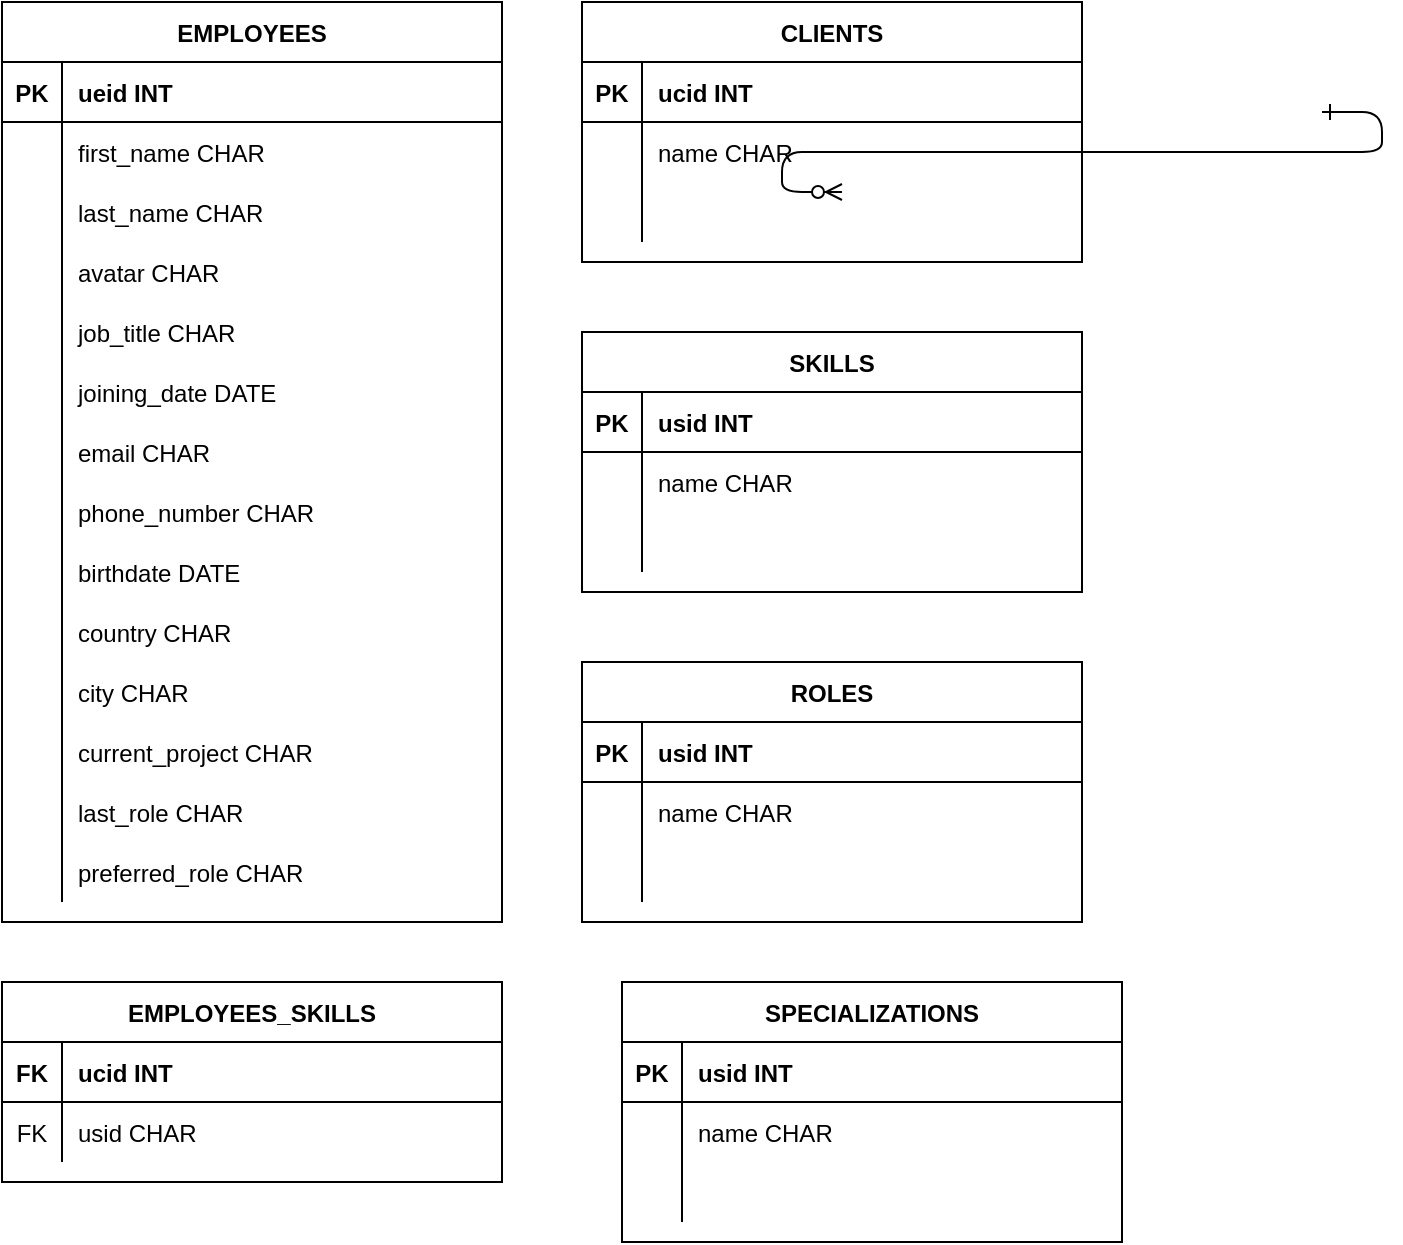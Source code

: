 <mxfile version="20.8.20" type="device"><diagram id="R2lEEEUBdFMjLlhIrx00" name="Page-1"><mxGraphModel dx="855" dy="768" grid="1" gridSize="10" guides="1" tooltips="1" connect="1" arrows="1" fold="1" page="1" pageScale="1" pageWidth="850" pageHeight="1100" math="0" shadow="0" extFonts="Permanent Marker^https://fonts.googleapis.com/css?family=Permanent+Marker"><root><mxCell id="0"/><mxCell id="1" parent="0"/><mxCell id="C-vyLk0tnHw3VtMMgP7b-12" value="" style="edgeStyle=entityRelationEdgeStyle;endArrow=ERzeroToMany;startArrow=ERone;endFill=1;startFill=0;" parent="1" target="C-vyLk0tnHw3VtMMgP7b-17" edge="1"><mxGeometry width="100" height="100" relative="1" as="geometry"><mxPoint x="700" y="165" as="sourcePoint"/><mxPoint x="460" y="205" as="targetPoint"/></mxGeometry></mxCell><mxCell id="JOXRLDRDk2e8TjDUN_6B-1" value="EMPLOYEES" style="shape=table;startSize=30;container=1;collapsible=1;childLayout=tableLayout;fixedRows=1;rowLines=0;fontStyle=1;align=center;resizeLast=1;" vertex="1" parent="1"><mxGeometry x="40" y="110" width="250" height="460" as="geometry"/></mxCell><mxCell id="JOXRLDRDk2e8TjDUN_6B-2" value="" style="shape=partialRectangle;collapsible=0;dropTarget=0;pointerEvents=0;fillColor=none;points=[[0,0.5],[1,0.5]];portConstraint=eastwest;top=0;left=0;right=0;bottom=1;" vertex="1" parent="JOXRLDRDk2e8TjDUN_6B-1"><mxGeometry y="30" width="250" height="30" as="geometry"/></mxCell><mxCell id="JOXRLDRDk2e8TjDUN_6B-3" value="PK" style="shape=partialRectangle;overflow=hidden;connectable=0;fillColor=none;top=0;left=0;bottom=0;right=0;fontStyle=1;" vertex="1" parent="JOXRLDRDk2e8TjDUN_6B-2"><mxGeometry width="30" height="30" as="geometry"><mxRectangle width="30" height="30" as="alternateBounds"/></mxGeometry></mxCell><mxCell id="JOXRLDRDk2e8TjDUN_6B-4" value="ueid INT" style="shape=partialRectangle;overflow=hidden;connectable=0;fillColor=none;top=0;left=0;bottom=0;right=0;align=left;spacingLeft=6;fontStyle=1;" vertex="1" parent="JOXRLDRDk2e8TjDUN_6B-2"><mxGeometry x="30" width="220" height="30" as="geometry"><mxRectangle width="220" height="30" as="alternateBounds"/></mxGeometry></mxCell><mxCell id="JOXRLDRDk2e8TjDUN_6B-5" value="" style="shape=partialRectangle;collapsible=0;dropTarget=0;pointerEvents=0;fillColor=none;points=[[0,0.5],[1,0.5]];portConstraint=eastwest;top=0;left=0;right=0;bottom=0;" vertex="1" parent="JOXRLDRDk2e8TjDUN_6B-1"><mxGeometry y="60" width="250" height="30" as="geometry"/></mxCell><mxCell id="JOXRLDRDk2e8TjDUN_6B-6" value="" style="shape=partialRectangle;overflow=hidden;connectable=0;fillColor=none;top=0;left=0;bottom=0;right=0;" vertex="1" parent="JOXRLDRDk2e8TjDUN_6B-5"><mxGeometry width="30" height="30" as="geometry"><mxRectangle width="30" height="30" as="alternateBounds"/></mxGeometry></mxCell><mxCell id="JOXRLDRDk2e8TjDUN_6B-7" value="first_name CHAR" style="shape=partialRectangle;overflow=hidden;connectable=0;fillColor=none;top=0;left=0;bottom=0;right=0;align=left;spacingLeft=6;" vertex="1" parent="JOXRLDRDk2e8TjDUN_6B-5"><mxGeometry x="30" width="220" height="30" as="geometry"><mxRectangle width="220" height="30" as="alternateBounds"/></mxGeometry></mxCell><mxCell id="JOXRLDRDk2e8TjDUN_6B-16" style="shape=partialRectangle;collapsible=0;dropTarget=0;pointerEvents=0;fillColor=none;points=[[0,0.5],[1,0.5]];portConstraint=eastwest;top=0;left=0;right=0;bottom=0;" vertex="1" parent="JOXRLDRDk2e8TjDUN_6B-1"><mxGeometry y="90" width="250" height="30" as="geometry"/></mxCell><mxCell id="JOXRLDRDk2e8TjDUN_6B-17" style="shape=partialRectangle;overflow=hidden;connectable=0;fillColor=none;top=0;left=0;bottom=0;right=0;" vertex="1" parent="JOXRLDRDk2e8TjDUN_6B-16"><mxGeometry width="30" height="30" as="geometry"><mxRectangle width="30" height="30" as="alternateBounds"/></mxGeometry></mxCell><mxCell id="JOXRLDRDk2e8TjDUN_6B-18" value="last_name CHAR" style="shape=partialRectangle;overflow=hidden;connectable=0;fillColor=none;top=0;left=0;bottom=0;right=0;align=left;spacingLeft=6;" vertex="1" parent="JOXRLDRDk2e8TjDUN_6B-16"><mxGeometry x="30" width="220" height="30" as="geometry"><mxRectangle width="220" height="30" as="alternateBounds"/></mxGeometry></mxCell><mxCell id="JOXRLDRDk2e8TjDUN_6B-19" style="shape=partialRectangle;collapsible=0;dropTarget=0;pointerEvents=0;fillColor=none;points=[[0,0.5],[1,0.5]];portConstraint=eastwest;top=0;left=0;right=0;bottom=0;" vertex="1" parent="JOXRLDRDk2e8TjDUN_6B-1"><mxGeometry y="120" width="250" height="30" as="geometry"/></mxCell><mxCell id="JOXRLDRDk2e8TjDUN_6B-20" style="shape=partialRectangle;overflow=hidden;connectable=0;fillColor=none;top=0;left=0;bottom=0;right=0;" vertex="1" parent="JOXRLDRDk2e8TjDUN_6B-19"><mxGeometry width="30" height="30" as="geometry"><mxRectangle width="30" height="30" as="alternateBounds"/></mxGeometry></mxCell><mxCell id="JOXRLDRDk2e8TjDUN_6B-21" value="avatar CHAR" style="shape=partialRectangle;overflow=hidden;connectable=0;fillColor=none;top=0;left=0;bottom=0;right=0;align=left;spacingLeft=6;" vertex="1" parent="JOXRLDRDk2e8TjDUN_6B-19"><mxGeometry x="30" width="220" height="30" as="geometry"><mxRectangle width="220" height="30" as="alternateBounds"/></mxGeometry></mxCell><mxCell id="JOXRLDRDk2e8TjDUN_6B-22" style="shape=partialRectangle;collapsible=0;dropTarget=0;pointerEvents=0;fillColor=none;points=[[0,0.5],[1,0.5]];portConstraint=eastwest;top=0;left=0;right=0;bottom=0;" vertex="1" parent="JOXRLDRDk2e8TjDUN_6B-1"><mxGeometry y="150" width="250" height="30" as="geometry"/></mxCell><mxCell id="JOXRLDRDk2e8TjDUN_6B-23" style="shape=partialRectangle;overflow=hidden;connectable=0;fillColor=none;top=0;left=0;bottom=0;right=0;" vertex="1" parent="JOXRLDRDk2e8TjDUN_6B-22"><mxGeometry width="30" height="30" as="geometry"><mxRectangle width="30" height="30" as="alternateBounds"/></mxGeometry></mxCell><mxCell id="JOXRLDRDk2e8TjDUN_6B-24" value="job_title CHAR" style="shape=partialRectangle;overflow=hidden;connectable=0;fillColor=none;top=0;left=0;bottom=0;right=0;align=left;spacingLeft=6;" vertex="1" parent="JOXRLDRDk2e8TjDUN_6B-22"><mxGeometry x="30" width="220" height="30" as="geometry"><mxRectangle width="220" height="30" as="alternateBounds"/></mxGeometry></mxCell><mxCell id="JOXRLDRDk2e8TjDUN_6B-25" style="shape=partialRectangle;collapsible=0;dropTarget=0;pointerEvents=0;fillColor=none;points=[[0,0.5],[1,0.5]];portConstraint=eastwest;top=0;left=0;right=0;bottom=0;" vertex="1" parent="JOXRLDRDk2e8TjDUN_6B-1"><mxGeometry y="180" width="250" height="30" as="geometry"/></mxCell><mxCell id="JOXRLDRDk2e8TjDUN_6B-26" style="shape=partialRectangle;overflow=hidden;connectable=0;fillColor=none;top=0;left=0;bottom=0;right=0;" vertex="1" parent="JOXRLDRDk2e8TjDUN_6B-25"><mxGeometry width="30" height="30" as="geometry"><mxRectangle width="30" height="30" as="alternateBounds"/></mxGeometry></mxCell><mxCell id="JOXRLDRDk2e8TjDUN_6B-27" value="joining_date DATE" style="shape=partialRectangle;overflow=hidden;connectable=0;fillColor=none;top=0;left=0;bottom=0;right=0;align=left;spacingLeft=6;" vertex="1" parent="JOXRLDRDk2e8TjDUN_6B-25"><mxGeometry x="30" width="220" height="30" as="geometry"><mxRectangle width="220" height="30" as="alternateBounds"/></mxGeometry></mxCell><mxCell id="JOXRLDRDk2e8TjDUN_6B-28" style="shape=partialRectangle;collapsible=0;dropTarget=0;pointerEvents=0;fillColor=none;points=[[0,0.5],[1,0.5]];portConstraint=eastwest;top=0;left=0;right=0;bottom=0;" vertex="1" parent="JOXRLDRDk2e8TjDUN_6B-1"><mxGeometry y="210" width="250" height="30" as="geometry"/></mxCell><mxCell id="JOXRLDRDk2e8TjDUN_6B-29" style="shape=partialRectangle;overflow=hidden;connectable=0;fillColor=none;top=0;left=0;bottom=0;right=0;" vertex="1" parent="JOXRLDRDk2e8TjDUN_6B-28"><mxGeometry width="30" height="30" as="geometry"><mxRectangle width="30" height="30" as="alternateBounds"/></mxGeometry></mxCell><mxCell id="JOXRLDRDk2e8TjDUN_6B-30" value="email CHAR" style="shape=partialRectangle;overflow=hidden;connectable=0;fillColor=none;top=0;left=0;bottom=0;right=0;align=left;spacingLeft=6;" vertex="1" parent="JOXRLDRDk2e8TjDUN_6B-28"><mxGeometry x="30" width="220" height="30" as="geometry"><mxRectangle width="220" height="30" as="alternateBounds"/></mxGeometry></mxCell><mxCell id="JOXRLDRDk2e8TjDUN_6B-31" style="shape=partialRectangle;collapsible=0;dropTarget=0;pointerEvents=0;fillColor=none;points=[[0,0.5],[1,0.5]];portConstraint=eastwest;top=0;left=0;right=0;bottom=0;" vertex="1" parent="JOXRLDRDk2e8TjDUN_6B-1"><mxGeometry y="240" width="250" height="30" as="geometry"/></mxCell><mxCell id="JOXRLDRDk2e8TjDUN_6B-32" style="shape=partialRectangle;overflow=hidden;connectable=0;fillColor=none;top=0;left=0;bottom=0;right=0;" vertex="1" parent="JOXRLDRDk2e8TjDUN_6B-31"><mxGeometry width="30" height="30" as="geometry"><mxRectangle width="30" height="30" as="alternateBounds"/></mxGeometry></mxCell><mxCell id="JOXRLDRDk2e8TjDUN_6B-33" value="phone_number CHAR" style="shape=partialRectangle;overflow=hidden;connectable=0;fillColor=none;top=0;left=0;bottom=0;right=0;align=left;spacingLeft=6;" vertex="1" parent="JOXRLDRDk2e8TjDUN_6B-31"><mxGeometry x="30" width="220" height="30" as="geometry"><mxRectangle width="220" height="30" as="alternateBounds"/></mxGeometry></mxCell><mxCell id="JOXRLDRDk2e8TjDUN_6B-34" style="shape=partialRectangle;collapsible=0;dropTarget=0;pointerEvents=0;fillColor=none;points=[[0,0.5],[1,0.5]];portConstraint=eastwest;top=0;left=0;right=0;bottom=0;" vertex="1" parent="JOXRLDRDk2e8TjDUN_6B-1"><mxGeometry y="270" width="250" height="30" as="geometry"/></mxCell><mxCell id="JOXRLDRDk2e8TjDUN_6B-35" style="shape=partialRectangle;overflow=hidden;connectable=0;fillColor=none;top=0;left=0;bottom=0;right=0;" vertex="1" parent="JOXRLDRDk2e8TjDUN_6B-34"><mxGeometry width="30" height="30" as="geometry"><mxRectangle width="30" height="30" as="alternateBounds"/></mxGeometry></mxCell><mxCell id="JOXRLDRDk2e8TjDUN_6B-36" value="birthdate DATE" style="shape=partialRectangle;overflow=hidden;connectable=0;fillColor=none;top=0;left=0;bottom=0;right=0;align=left;spacingLeft=6;" vertex="1" parent="JOXRLDRDk2e8TjDUN_6B-34"><mxGeometry x="30" width="220" height="30" as="geometry"><mxRectangle width="220" height="30" as="alternateBounds"/></mxGeometry></mxCell><mxCell id="JOXRLDRDk2e8TjDUN_6B-37" style="shape=partialRectangle;collapsible=0;dropTarget=0;pointerEvents=0;fillColor=none;points=[[0,0.5],[1,0.5]];portConstraint=eastwest;top=0;left=0;right=0;bottom=0;" vertex="1" parent="JOXRLDRDk2e8TjDUN_6B-1"><mxGeometry y="300" width="250" height="30" as="geometry"/></mxCell><mxCell id="JOXRLDRDk2e8TjDUN_6B-38" style="shape=partialRectangle;overflow=hidden;connectable=0;fillColor=none;top=0;left=0;bottom=0;right=0;" vertex="1" parent="JOXRLDRDk2e8TjDUN_6B-37"><mxGeometry width="30" height="30" as="geometry"><mxRectangle width="30" height="30" as="alternateBounds"/></mxGeometry></mxCell><mxCell id="JOXRLDRDk2e8TjDUN_6B-39" value="country CHAR" style="shape=partialRectangle;overflow=hidden;connectable=0;fillColor=none;top=0;left=0;bottom=0;right=0;align=left;spacingLeft=6;" vertex="1" parent="JOXRLDRDk2e8TjDUN_6B-37"><mxGeometry x="30" width="220" height="30" as="geometry"><mxRectangle width="220" height="30" as="alternateBounds"/></mxGeometry></mxCell><mxCell id="JOXRLDRDk2e8TjDUN_6B-40" style="shape=partialRectangle;collapsible=0;dropTarget=0;pointerEvents=0;fillColor=none;points=[[0,0.5],[1,0.5]];portConstraint=eastwest;top=0;left=0;right=0;bottom=0;" vertex="1" parent="JOXRLDRDk2e8TjDUN_6B-1"><mxGeometry y="330" width="250" height="30" as="geometry"/></mxCell><mxCell id="JOXRLDRDk2e8TjDUN_6B-41" style="shape=partialRectangle;overflow=hidden;connectable=0;fillColor=none;top=0;left=0;bottom=0;right=0;" vertex="1" parent="JOXRLDRDk2e8TjDUN_6B-40"><mxGeometry width="30" height="30" as="geometry"><mxRectangle width="30" height="30" as="alternateBounds"/></mxGeometry></mxCell><mxCell id="JOXRLDRDk2e8TjDUN_6B-42" value="city CHAR" style="shape=partialRectangle;overflow=hidden;connectable=0;fillColor=none;top=0;left=0;bottom=0;right=0;align=left;spacingLeft=6;" vertex="1" parent="JOXRLDRDk2e8TjDUN_6B-40"><mxGeometry x="30" width="220" height="30" as="geometry"><mxRectangle width="220" height="30" as="alternateBounds"/></mxGeometry></mxCell><mxCell id="JOXRLDRDk2e8TjDUN_6B-43" style="shape=partialRectangle;collapsible=0;dropTarget=0;pointerEvents=0;fillColor=none;points=[[0,0.5],[1,0.5]];portConstraint=eastwest;top=0;left=0;right=0;bottom=0;" vertex="1" parent="JOXRLDRDk2e8TjDUN_6B-1"><mxGeometry y="360" width="250" height="30" as="geometry"/></mxCell><mxCell id="JOXRLDRDk2e8TjDUN_6B-44" style="shape=partialRectangle;overflow=hidden;connectable=0;fillColor=none;top=0;left=0;bottom=0;right=0;" vertex="1" parent="JOXRLDRDk2e8TjDUN_6B-43"><mxGeometry width="30" height="30" as="geometry"><mxRectangle width="30" height="30" as="alternateBounds"/></mxGeometry></mxCell><mxCell id="JOXRLDRDk2e8TjDUN_6B-45" value="current_project CHAR" style="shape=partialRectangle;overflow=hidden;connectable=0;fillColor=none;top=0;left=0;bottom=0;right=0;align=left;spacingLeft=6;" vertex="1" parent="JOXRLDRDk2e8TjDUN_6B-43"><mxGeometry x="30" width="220" height="30" as="geometry"><mxRectangle width="220" height="30" as="alternateBounds"/></mxGeometry></mxCell><mxCell id="JOXRLDRDk2e8TjDUN_6B-46" style="shape=partialRectangle;collapsible=0;dropTarget=0;pointerEvents=0;fillColor=none;points=[[0,0.5],[1,0.5]];portConstraint=eastwest;top=0;left=0;right=0;bottom=0;" vertex="1" parent="JOXRLDRDk2e8TjDUN_6B-1"><mxGeometry y="390" width="250" height="30" as="geometry"/></mxCell><mxCell id="JOXRLDRDk2e8TjDUN_6B-47" style="shape=partialRectangle;overflow=hidden;connectable=0;fillColor=none;top=0;left=0;bottom=0;right=0;" vertex="1" parent="JOXRLDRDk2e8TjDUN_6B-46"><mxGeometry width="30" height="30" as="geometry"><mxRectangle width="30" height="30" as="alternateBounds"/></mxGeometry></mxCell><mxCell id="JOXRLDRDk2e8TjDUN_6B-48" value="last_role CHAR" style="shape=partialRectangle;overflow=hidden;connectable=0;fillColor=none;top=0;left=0;bottom=0;right=0;align=left;spacingLeft=6;" vertex="1" parent="JOXRLDRDk2e8TjDUN_6B-46"><mxGeometry x="30" width="220" height="30" as="geometry"><mxRectangle width="220" height="30" as="alternateBounds"/></mxGeometry></mxCell><mxCell id="JOXRLDRDk2e8TjDUN_6B-49" style="shape=partialRectangle;collapsible=0;dropTarget=0;pointerEvents=0;fillColor=none;points=[[0,0.5],[1,0.5]];portConstraint=eastwest;top=0;left=0;right=0;bottom=0;" vertex="1" parent="JOXRLDRDk2e8TjDUN_6B-1"><mxGeometry y="420" width="250" height="30" as="geometry"/></mxCell><mxCell id="JOXRLDRDk2e8TjDUN_6B-50" style="shape=partialRectangle;overflow=hidden;connectable=0;fillColor=none;top=0;left=0;bottom=0;right=0;" vertex="1" parent="JOXRLDRDk2e8TjDUN_6B-49"><mxGeometry width="30" height="30" as="geometry"><mxRectangle width="30" height="30" as="alternateBounds"/></mxGeometry></mxCell><mxCell id="JOXRLDRDk2e8TjDUN_6B-51" value="preferred_role CHAR" style="shape=partialRectangle;overflow=hidden;connectable=0;fillColor=none;top=0;left=0;bottom=0;right=0;align=left;spacingLeft=6;" vertex="1" parent="JOXRLDRDk2e8TjDUN_6B-49"><mxGeometry x="30" width="220" height="30" as="geometry"><mxRectangle width="220" height="30" as="alternateBounds"/></mxGeometry></mxCell><mxCell id="JOXRLDRDk2e8TjDUN_6B-61" value="CLIENTS" style="shape=table;startSize=30;container=1;collapsible=1;childLayout=tableLayout;fixedRows=1;rowLines=0;fontStyle=1;align=center;resizeLast=1;" vertex="1" parent="1"><mxGeometry x="330" y="110" width="250" height="130" as="geometry"/></mxCell><mxCell id="JOXRLDRDk2e8TjDUN_6B-62" value="" style="shape=partialRectangle;collapsible=0;dropTarget=0;pointerEvents=0;fillColor=none;points=[[0,0.5],[1,0.5]];portConstraint=eastwest;top=0;left=0;right=0;bottom=1;" vertex="1" parent="JOXRLDRDk2e8TjDUN_6B-61"><mxGeometry y="30" width="250" height="30" as="geometry"/></mxCell><mxCell id="JOXRLDRDk2e8TjDUN_6B-63" value="PK" style="shape=partialRectangle;overflow=hidden;connectable=0;fillColor=none;top=0;left=0;bottom=0;right=0;fontStyle=1;" vertex="1" parent="JOXRLDRDk2e8TjDUN_6B-62"><mxGeometry width="30" height="30" as="geometry"><mxRectangle width="30" height="30" as="alternateBounds"/></mxGeometry></mxCell><mxCell id="JOXRLDRDk2e8TjDUN_6B-64" value="ucid INT" style="shape=partialRectangle;overflow=hidden;connectable=0;fillColor=none;top=0;left=0;bottom=0;right=0;align=left;spacingLeft=6;fontStyle=1;" vertex="1" parent="JOXRLDRDk2e8TjDUN_6B-62"><mxGeometry x="30" width="220" height="30" as="geometry"><mxRectangle width="220" height="30" as="alternateBounds"/></mxGeometry></mxCell><mxCell id="JOXRLDRDk2e8TjDUN_6B-65" value="" style="shape=partialRectangle;collapsible=0;dropTarget=0;pointerEvents=0;fillColor=none;points=[[0,0.5],[1,0.5]];portConstraint=eastwest;top=0;left=0;right=0;bottom=0;" vertex="1" parent="JOXRLDRDk2e8TjDUN_6B-61"><mxGeometry y="60" width="250" height="30" as="geometry"/></mxCell><mxCell id="JOXRLDRDk2e8TjDUN_6B-66" value="" style="shape=partialRectangle;overflow=hidden;connectable=0;fillColor=none;top=0;left=0;bottom=0;right=0;" vertex="1" parent="JOXRLDRDk2e8TjDUN_6B-65"><mxGeometry width="30" height="30" as="geometry"><mxRectangle width="30" height="30" as="alternateBounds"/></mxGeometry></mxCell><mxCell id="JOXRLDRDk2e8TjDUN_6B-67" value="name CHAR" style="shape=partialRectangle;overflow=hidden;connectable=0;fillColor=none;top=0;left=0;bottom=0;right=0;align=left;spacingLeft=6;" vertex="1" parent="JOXRLDRDk2e8TjDUN_6B-65"><mxGeometry x="30" width="220" height="30" as="geometry"><mxRectangle width="220" height="30" as="alternateBounds"/></mxGeometry></mxCell><mxCell id="JOXRLDRDk2e8TjDUN_6B-68" style="shape=partialRectangle;collapsible=0;dropTarget=0;pointerEvents=0;fillColor=none;points=[[0,0.5],[1,0.5]];portConstraint=eastwest;top=0;left=0;right=0;bottom=0;" vertex="1" parent="JOXRLDRDk2e8TjDUN_6B-61"><mxGeometry y="90" width="250" height="30" as="geometry"/></mxCell><mxCell id="JOXRLDRDk2e8TjDUN_6B-69" style="shape=partialRectangle;overflow=hidden;connectable=0;fillColor=none;top=0;left=0;bottom=0;right=0;" vertex="1" parent="JOXRLDRDk2e8TjDUN_6B-68"><mxGeometry width="30" height="30" as="geometry"><mxRectangle width="30" height="30" as="alternateBounds"/></mxGeometry></mxCell><mxCell id="JOXRLDRDk2e8TjDUN_6B-70" value="" style="shape=partialRectangle;overflow=hidden;connectable=0;fillColor=none;top=0;left=0;bottom=0;right=0;align=left;spacingLeft=6;" vertex="1" parent="JOXRLDRDk2e8TjDUN_6B-68"><mxGeometry x="30" width="220" height="30" as="geometry"><mxRectangle width="220" height="30" as="alternateBounds"/></mxGeometry></mxCell><mxCell id="JOXRLDRDk2e8TjDUN_6B-147" value="SKILLS" style="shape=table;startSize=30;container=1;collapsible=1;childLayout=tableLayout;fixedRows=1;rowLines=0;fontStyle=1;align=center;resizeLast=1;" vertex="1" parent="1"><mxGeometry x="330" y="275" width="250" height="130" as="geometry"/></mxCell><mxCell id="JOXRLDRDk2e8TjDUN_6B-148" value="" style="shape=partialRectangle;collapsible=0;dropTarget=0;pointerEvents=0;fillColor=none;points=[[0,0.5],[1,0.5]];portConstraint=eastwest;top=0;left=0;right=0;bottom=1;" vertex="1" parent="JOXRLDRDk2e8TjDUN_6B-147"><mxGeometry y="30" width="250" height="30" as="geometry"/></mxCell><mxCell id="JOXRLDRDk2e8TjDUN_6B-149" value="PK" style="shape=partialRectangle;overflow=hidden;connectable=0;fillColor=none;top=0;left=0;bottom=0;right=0;fontStyle=1;" vertex="1" parent="JOXRLDRDk2e8TjDUN_6B-148"><mxGeometry width="30" height="30" as="geometry"><mxRectangle width="30" height="30" as="alternateBounds"/></mxGeometry></mxCell><mxCell id="JOXRLDRDk2e8TjDUN_6B-150" value="usid INT" style="shape=partialRectangle;overflow=hidden;connectable=0;fillColor=none;top=0;left=0;bottom=0;right=0;align=left;spacingLeft=6;fontStyle=1;" vertex="1" parent="JOXRLDRDk2e8TjDUN_6B-148"><mxGeometry x="30" width="220" height="30" as="geometry"><mxRectangle width="220" height="30" as="alternateBounds"/></mxGeometry></mxCell><mxCell id="JOXRLDRDk2e8TjDUN_6B-151" value="" style="shape=partialRectangle;collapsible=0;dropTarget=0;pointerEvents=0;fillColor=none;points=[[0,0.5],[1,0.5]];portConstraint=eastwest;top=0;left=0;right=0;bottom=0;" vertex="1" parent="JOXRLDRDk2e8TjDUN_6B-147"><mxGeometry y="60" width="250" height="30" as="geometry"/></mxCell><mxCell id="JOXRLDRDk2e8TjDUN_6B-152" value="" style="shape=partialRectangle;overflow=hidden;connectable=0;fillColor=none;top=0;left=0;bottom=0;right=0;" vertex="1" parent="JOXRLDRDk2e8TjDUN_6B-151"><mxGeometry width="30" height="30" as="geometry"><mxRectangle width="30" height="30" as="alternateBounds"/></mxGeometry></mxCell><mxCell id="JOXRLDRDk2e8TjDUN_6B-153" value="name CHAR" style="shape=partialRectangle;overflow=hidden;connectable=0;fillColor=none;top=0;left=0;bottom=0;right=0;align=left;spacingLeft=6;" vertex="1" parent="JOXRLDRDk2e8TjDUN_6B-151"><mxGeometry x="30" width="220" height="30" as="geometry"><mxRectangle width="220" height="30" as="alternateBounds"/></mxGeometry></mxCell><mxCell id="JOXRLDRDk2e8TjDUN_6B-154" style="shape=partialRectangle;collapsible=0;dropTarget=0;pointerEvents=0;fillColor=none;points=[[0,0.5],[1,0.5]];portConstraint=eastwest;top=0;left=0;right=0;bottom=0;" vertex="1" parent="JOXRLDRDk2e8TjDUN_6B-147"><mxGeometry y="90" width="250" height="30" as="geometry"/></mxCell><mxCell id="JOXRLDRDk2e8TjDUN_6B-155" style="shape=partialRectangle;overflow=hidden;connectable=0;fillColor=none;top=0;left=0;bottom=0;right=0;" vertex="1" parent="JOXRLDRDk2e8TjDUN_6B-154"><mxGeometry width="30" height="30" as="geometry"><mxRectangle width="30" height="30" as="alternateBounds"/></mxGeometry></mxCell><mxCell id="JOXRLDRDk2e8TjDUN_6B-156" value="" style="shape=partialRectangle;overflow=hidden;connectable=0;fillColor=none;top=0;left=0;bottom=0;right=0;align=left;spacingLeft=6;" vertex="1" parent="JOXRLDRDk2e8TjDUN_6B-154"><mxGeometry x="30" width="220" height="30" as="geometry"><mxRectangle width="220" height="30" as="alternateBounds"/></mxGeometry></mxCell><mxCell id="JOXRLDRDk2e8TjDUN_6B-157" value="EMPLOYEES_SKILLS" style="shape=table;startSize=30;container=1;collapsible=1;childLayout=tableLayout;fixedRows=1;rowLines=0;fontStyle=1;align=center;resizeLast=1;" vertex="1" parent="1"><mxGeometry x="40" y="600" width="250" height="100" as="geometry"/></mxCell><mxCell id="JOXRLDRDk2e8TjDUN_6B-158" value="" style="shape=partialRectangle;collapsible=0;dropTarget=0;pointerEvents=0;fillColor=none;points=[[0,0.5],[1,0.5]];portConstraint=eastwest;top=0;left=0;right=0;bottom=1;" vertex="1" parent="JOXRLDRDk2e8TjDUN_6B-157"><mxGeometry y="30" width="250" height="30" as="geometry"/></mxCell><mxCell id="JOXRLDRDk2e8TjDUN_6B-159" value="FK" style="shape=partialRectangle;overflow=hidden;connectable=0;fillColor=none;top=0;left=0;bottom=0;right=0;fontStyle=1;" vertex="1" parent="JOXRLDRDk2e8TjDUN_6B-158"><mxGeometry width="30" height="30" as="geometry"><mxRectangle width="30" height="30" as="alternateBounds"/></mxGeometry></mxCell><mxCell id="JOXRLDRDk2e8TjDUN_6B-160" value="ucid INT" style="shape=partialRectangle;overflow=hidden;connectable=0;fillColor=none;top=0;left=0;bottom=0;right=0;align=left;spacingLeft=6;fontStyle=1;" vertex="1" parent="JOXRLDRDk2e8TjDUN_6B-158"><mxGeometry x="30" width="220" height="30" as="geometry"><mxRectangle width="220" height="30" as="alternateBounds"/></mxGeometry></mxCell><mxCell id="JOXRLDRDk2e8TjDUN_6B-161" value="" style="shape=partialRectangle;collapsible=0;dropTarget=0;pointerEvents=0;fillColor=none;points=[[0,0.5],[1,0.5]];portConstraint=eastwest;top=0;left=0;right=0;bottom=0;" vertex="1" parent="JOXRLDRDk2e8TjDUN_6B-157"><mxGeometry y="60" width="250" height="30" as="geometry"/></mxCell><mxCell id="JOXRLDRDk2e8TjDUN_6B-162" value="FK" style="shape=partialRectangle;overflow=hidden;connectable=0;fillColor=none;top=0;left=0;bottom=0;right=0;" vertex="1" parent="JOXRLDRDk2e8TjDUN_6B-161"><mxGeometry width="30" height="30" as="geometry"><mxRectangle width="30" height="30" as="alternateBounds"/></mxGeometry></mxCell><mxCell id="JOXRLDRDk2e8TjDUN_6B-163" value="usid CHAR" style="shape=partialRectangle;overflow=hidden;connectable=0;fillColor=none;top=0;left=0;bottom=0;right=0;align=left;spacingLeft=6;" vertex="1" parent="JOXRLDRDk2e8TjDUN_6B-161"><mxGeometry x="30" width="220" height="30" as="geometry"><mxRectangle width="220" height="30" as="alternateBounds"/></mxGeometry></mxCell><mxCell id="JOXRLDRDk2e8TjDUN_6B-177" value="ROLES" style="shape=table;startSize=30;container=1;collapsible=1;childLayout=tableLayout;fixedRows=1;rowLines=0;fontStyle=1;align=center;resizeLast=1;" vertex="1" parent="1"><mxGeometry x="330" y="440" width="250" height="130" as="geometry"/></mxCell><mxCell id="JOXRLDRDk2e8TjDUN_6B-178" value="" style="shape=partialRectangle;collapsible=0;dropTarget=0;pointerEvents=0;fillColor=none;points=[[0,0.5],[1,0.5]];portConstraint=eastwest;top=0;left=0;right=0;bottom=1;" vertex="1" parent="JOXRLDRDk2e8TjDUN_6B-177"><mxGeometry y="30" width="250" height="30" as="geometry"/></mxCell><mxCell id="JOXRLDRDk2e8TjDUN_6B-179" value="PK" style="shape=partialRectangle;overflow=hidden;connectable=0;fillColor=none;top=0;left=0;bottom=0;right=0;fontStyle=1;" vertex="1" parent="JOXRLDRDk2e8TjDUN_6B-178"><mxGeometry width="30" height="30" as="geometry"><mxRectangle width="30" height="30" as="alternateBounds"/></mxGeometry></mxCell><mxCell id="JOXRLDRDk2e8TjDUN_6B-180" value="usid INT" style="shape=partialRectangle;overflow=hidden;connectable=0;fillColor=none;top=0;left=0;bottom=0;right=0;align=left;spacingLeft=6;fontStyle=1;" vertex="1" parent="JOXRLDRDk2e8TjDUN_6B-178"><mxGeometry x="30" width="220" height="30" as="geometry"><mxRectangle width="220" height="30" as="alternateBounds"/></mxGeometry></mxCell><mxCell id="JOXRLDRDk2e8TjDUN_6B-181" value="" style="shape=partialRectangle;collapsible=0;dropTarget=0;pointerEvents=0;fillColor=none;points=[[0,0.5],[1,0.5]];portConstraint=eastwest;top=0;left=0;right=0;bottom=0;" vertex="1" parent="JOXRLDRDk2e8TjDUN_6B-177"><mxGeometry y="60" width="250" height="30" as="geometry"/></mxCell><mxCell id="JOXRLDRDk2e8TjDUN_6B-182" value="" style="shape=partialRectangle;overflow=hidden;connectable=0;fillColor=none;top=0;left=0;bottom=0;right=0;" vertex="1" parent="JOXRLDRDk2e8TjDUN_6B-181"><mxGeometry width="30" height="30" as="geometry"><mxRectangle width="30" height="30" as="alternateBounds"/></mxGeometry></mxCell><mxCell id="JOXRLDRDk2e8TjDUN_6B-183" value="name CHAR" style="shape=partialRectangle;overflow=hidden;connectable=0;fillColor=none;top=0;left=0;bottom=0;right=0;align=left;spacingLeft=6;" vertex="1" parent="JOXRLDRDk2e8TjDUN_6B-181"><mxGeometry x="30" width="220" height="30" as="geometry"><mxRectangle width="220" height="30" as="alternateBounds"/></mxGeometry></mxCell><mxCell id="JOXRLDRDk2e8TjDUN_6B-184" style="shape=partialRectangle;collapsible=0;dropTarget=0;pointerEvents=0;fillColor=none;points=[[0,0.5],[1,0.5]];portConstraint=eastwest;top=0;left=0;right=0;bottom=0;" vertex="1" parent="JOXRLDRDk2e8TjDUN_6B-177"><mxGeometry y="90" width="250" height="30" as="geometry"/></mxCell><mxCell id="JOXRLDRDk2e8TjDUN_6B-185" style="shape=partialRectangle;overflow=hidden;connectable=0;fillColor=none;top=0;left=0;bottom=0;right=0;" vertex="1" parent="JOXRLDRDk2e8TjDUN_6B-184"><mxGeometry width="30" height="30" as="geometry"><mxRectangle width="30" height="30" as="alternateBounds"/></mxGeometry></mxCell><mxCell id="JOXRLDRDk2e8TjDUN_6B-186" value="" style="shape=partialRectangle;overflow=hidden;connectable=0;fillColor=none;top=0;left=0;bottom=0;right=0;align=left;spacingLeft=6;" vertex="1" parent="JOXRLDRDk2e8TjDUN_6B-184"><mxGeometry x="30" width="220" height="30" as="geometry"><mxRectangle width="220" height="30" as="alternateBounds"/></mxGeometry></mxCell><mxCell id="JOXRLDRDk2e8TjDUN_6B-187" value="SPECIALIZATIONS" style="shape=table;startSize=30;container=1;collapsible=1;childLayout=tableLayout;fixedRows=1;rowLines=0;fontStyle=1;align=center;resizeLast=1;" vertex="1" parent="1"><mxGeometry x="350" y="600" width="250" height="130" as="geometry"/></mxCell><mxCell id="JOXRLDRDk2e8TjDUN_6B-188" value="" style="shape=partialRectangle;collapsible=0;dropTarget=0;pointerEvents=0;fillColor=none;points=[[0,0.5],[1,0.5]];portConstraint=eastwest;top=0;left=0;right=0;bottom=1;" vertex="1" parent="JOXRLDRDk2e8TjDUN_6B-187"><mxGeometry y="30" width="250" height="30" as="geometry"/></mxCell><mxCell id="JOXRLDRDk2e8TjDUN_6B-189" value="PK" style="shape=partialRectangle;overflow=hidden;connectable=0;fillColor=none;top=0;left=0;bottom=0;right=0;fontStyle=1;" vertex="1" parent="JOXRLDRDk2e8TjDUN_6B-188"><mxGeometry width="30" height="30" as="geometry"><mxRectangle width="30" height="30" as="alternateBounds"/></mxGeometry></mxCell><mxCell id="JOXRLDRDk2e8TjDUN_6B-190" value="usid INT" style="shape=partialRectangle;overflow=hidden;connectable=0;fillColor=none;top=0;left=0;bottom=0;right=0;align=left;spacingLeft=6;fontStyle=1;" vertex="1" parent="JOXRLDRDk2e8TjDUN_6B-188"><mxGeometry x="30" width="220" height="30" as="geometry"><mxRectangle width="220" height="30" as="alternateBounds"/></mxGeometry></mxCell><mxCell id="JOXRLDRDk2e8TjDUN_6B-191" value="" style="shape=partialRectangle;collapsible=0;dropTarget=0;pointerEvents=0;fillColor=none;points=[[0,0.5],[1,0.5]];portConstraint=eastwest;top=0;left=0;right=0;bottom=0;" vertex="1" parent="JOXRLDRDk2e8TjDUN_6B-187"><mxGeometry y="60" width="250" height="30" as="geometry"/></mxCell><mxCell id="JOXRLDRDk2e8TjDUN_6B-192" value="" style="shape=partialRectangle;overflow=hidden;connectable=0;fillColor=none;top=0;left=0;bottom=0;right=0;" vertex="1" parent="JOXRLDRDk2e8TjDUN_6B-191"><mxGeometry width="30" height="30" as="geometry"><mxRectangle width="30" height="30" as="alternateBounds"/></mxGeometry></mxCell><mxCell id="JOXRLDRDk2e8TjDUN_6B-193" value="name CHAR" style="shape=partialRectangle;overflow=hidden;connectable=0;fillColor=none;top=0;left=0;bottom=0;right=0;align=left;spacingLeft=6;" vertex="1" parent="JOXRLDRDk2e8TjDUN_6B-191"><mxGeometry x="30" width="220" height="30" as="geometry"><mxRectangle width="220" height="30" as="alternateBounds"/></mxGeometry></mxCell><mxCell id="JOXRLDRDk2e8TjDUN_6B-194" style="shape=partialRectangle;collapsible=0;dropTarget=0;pointerEvents=0;fillColor=none;points=[[0,0.5],[1,0.5]];portConstraint=eastwest;top=0;left=0;right=0;bottom=0;" vertex="1" parent="JOXRLDRDk2e8TjDUN_6B-187"><mxGeometry y="90" width="250" height="30" as="geometry"/></mxCell><mxCell id="JOXRLDRDk2e8TjDUN_6B-195" style="shape=partialRectangle;overflow=hidden;connectable=0;fillColor=none;top=0;left=0;bottom=0;right=0;" vertex="1" parent="JOXRLDRDk2e8TjDUN_6B-194"><mxGeometry width="30" height="30" as="geometry"><mxRectangle width="30" height="30" as="alternateBounds"/></mxGeometry></mxCell><mxCell id="JOXRLDRDk2e8TjDUN_6B-196" value="" style="shape=partialRectangle;overflow=hidden;connectable=0;fillColor=none;top=0;left=0;bottom=0;right=0;align=left;spacingLeft=6;" vertex="1" parent="JOXRLDRDk2e8TjDUN_6B-194"><mxGeometry x="30" width="220" height="30" as="geometry"><mxRectangle width="220" height="30" as="alternateBounds"/></mxGeometry></mxCell></root></mxGraphModel></diagram></mxfile>